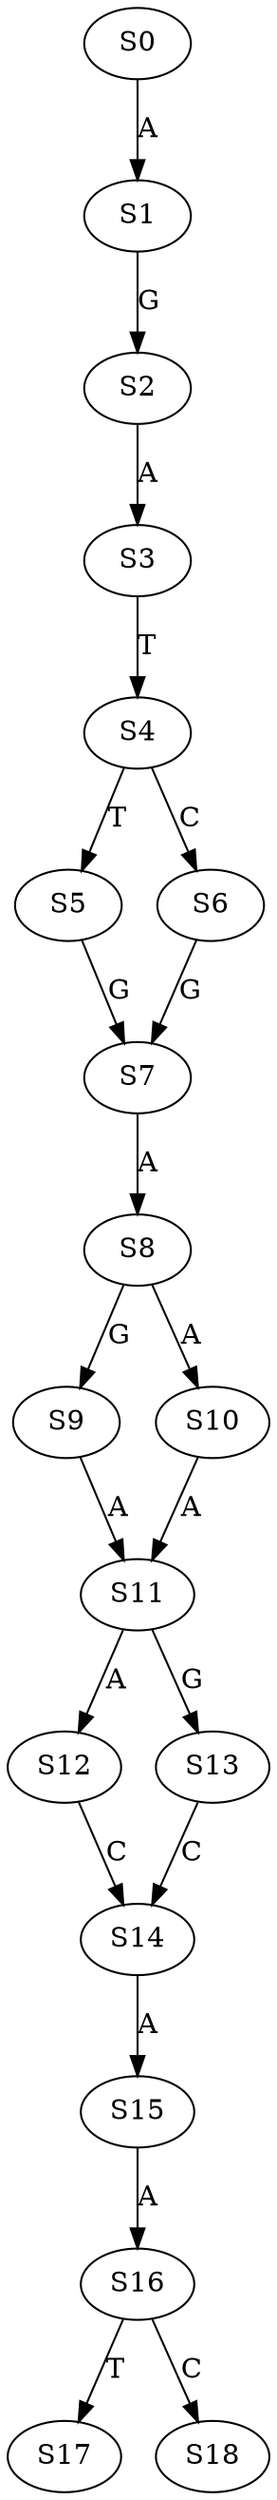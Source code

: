 strict digraph  {
	S0 -> S1 [ label = A ];
	S1 -> S2 [ label = G ];
	S2 -> S3 [ label = A ];
	S3 -> S4 [ label = T ];
	S4 -> S5 [ label = T ];
	S4 -> S6 [ label = C ];
	S5 -> S7 [ label = G ];
	S6 -> S7 [ label = G ];
	S7 -> S8 [ label = A ];
	S8 -> S9 [ label = G ];
	S8 -> S10 [ label = A ];
	S9 -> S11 [ label = A ];
	S10 -> S11 [ label = A ];
	S11 -> S12 [ label = A ];
	S11 -> S13 [ label = G ];
	S12 -> S14 [ label = C ];
	S13 -> S14 [ label = C ];
	S14 -> S15 [ label = A ];
	S15 -> S16 [ label = A ];
	S16 -> S17 [ label = T ];
	S16 -> S18 [ label = C ];
}

